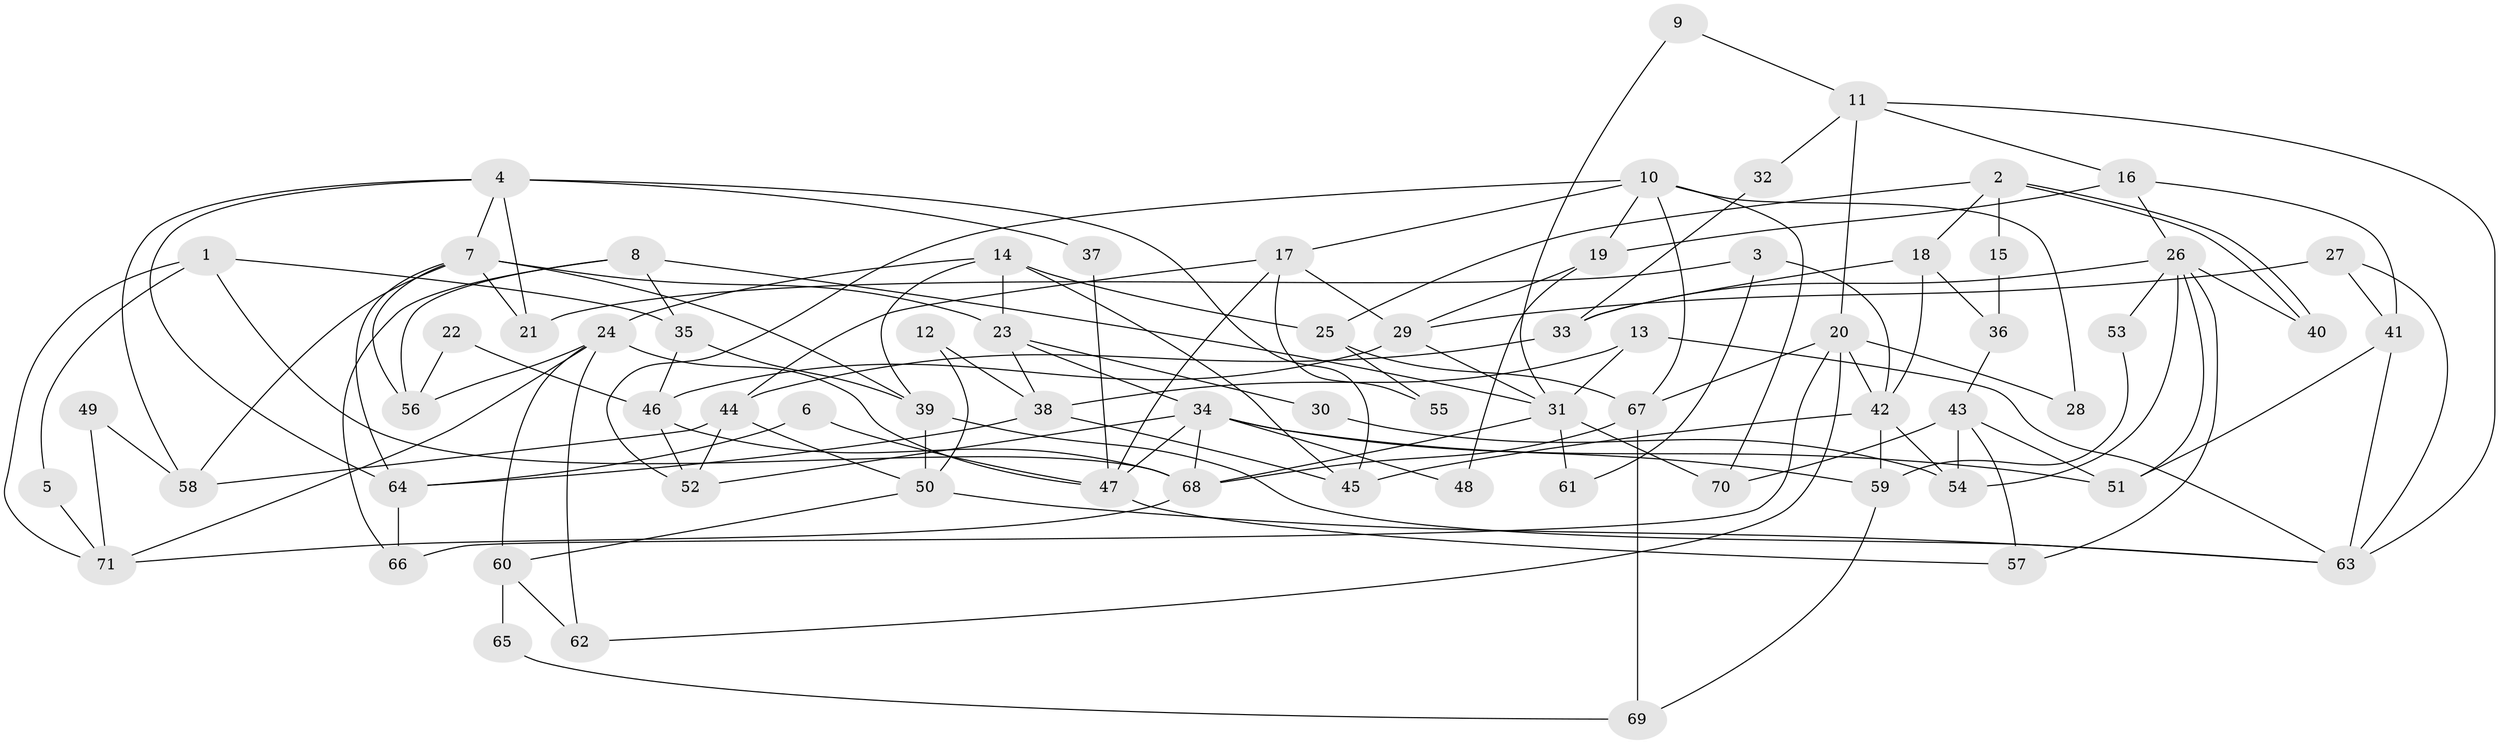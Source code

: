 // Generated by graph-tools (version 1.1) at 2025/50/03/09/25 03:50:04]
// undirected, 71 vertices, 142 edges
graph export_dot {
graph [start="1"]
  node [color=gray90,style=filled];
  1;
  2;
  3;
  4;
  5;
  6;
  7;
  8;
  9;
  10;
  11;
  12;
  13;
  14;
  15;
  16;
  17;
  18;
  19;
  20;
  21;
  22;
  23;
  24;
  25;
  26;
  27;
  28;
  29;
  30;
  31;
  32;
  33;
  34;
  35;
  36;
  37;
  38;
  39;
  40;
  41;
  42;
  43;
  44;
  45;
  46;
  47;
  48;
  49;
  50;
  51;
  52;
  53;
  54;
  55;
  56;
  57;
  58;
  59;
  60;
  61;
  62;
  63;
  64;
  65;
  66;
  67;
  68;
  69;
  70;
  71;
  1 -- 35;
  1 -- 68;
  1 -- 5;
  1 -- 71;
  2 -- 40;
  2 -- 40;
  2 -- 25;
  2 -- 15;
  2 -- 18;
  3 -- 21;
  3 -- 42;
  3 -- 61;
  4 -- 7;
  4 -- 64;
  4 -- 21;
  4 -- 37;
  4 -- 45;
  4 -- 58;
  5 -- 71;
  6 -- 64;
  6 -- 47;
  7 -- 39;
  7 -- 58;
  7 -- 21;
  7 -- 23;
  7 -- 56;
  7 -- 64;
  8 -- 35;
  8 -- 31;
  8 -- 56;
  8 -- 66;
  9 -- 11;
  9 -- 31;
  10 -- 19;
  10 -- 17;
  10 -- 28;
  10 -- 52;
  10 -- 67;
  10 -- 70;
  11 -- 20;
  11 -- 16;
  11 -- 32;
  11 -- 63;
  12 -- 50;
  12 -- 38;
  13 -- 38;
  13 -- 63;
  13 -- 31;
  14 -- 24;
  14 -- 23;
  14 -- 25;
  14 -- 39;
  14 -- 45;
  15 -- 36;
  16 -- 26;
  16 -- 41;
  16 -- 19;
  17 -- 47;
  17 -- 29;
  17 -- 44;
  17 -- 55;
  18 -- 42;
  18 -- 33;
  18 -- 36;
  19 -- 29;
  19 -- 48;
  20 -- 67;
  20 -- 66;
  20 -- 28;
  20 -- 42;
  20 -- 62;
  22 -- 56;
  22 -- 46;
  23 -- 34;
  23 -- 30;
  23 -- 38;
  24 -- 56;
  24 -- 62;
  24 -- 47;
  24 -- 60;
  24 -- 71;
  25 -- 67;
  25 -- 55;
  26 -- 51;
  26 -- 33;
  26 -- 40;
  26 -- 53;
  26 -- 54;
  26 -- 57;
  27 -- 41;
  27 -- 29;
  27 -- 63;
  29 -- 46;
  29 -- 31;
  30 -- 54;
  31 -- 70;
  31 -- 61;
  31 -- 68;
  32 -- 33;
  33 -- 44;
  34 -- 52;
  34 -- 68;
  34 -- 47;
  34 -- 48;
  34 -- 51;
  34 -- 59;
  35 -- 39;
  35 -- 46;
  36 -- 43;
  37 -- 47;
  38 -- 45;
  38 -- 64;
  39 -- 63;
  39 -- 50;
  41 -- 51;
  41 -- 63;
  42 -- 45;
  42 -- 54;
  42 -- 59;
  43 -- 57;
  43 -- 54;
  43 -- 51;
  43 -- 70;
  44 -- 50;
  44 -- 52;
  44 -- 58;
  46 -- 68;
  46 -- 52;
  47 -- 57;
  49 -- 71;
  49 -- 58;
  50 -- 63;
  50 -- 60;
  53 -- 59;
  59 -- 69;
  60 -- 62;
  60 -- 65;
  64 -- 66;
  65 -- 69;
  67 -- 68;
  67 -- 69;
  68 -- 71;
}
